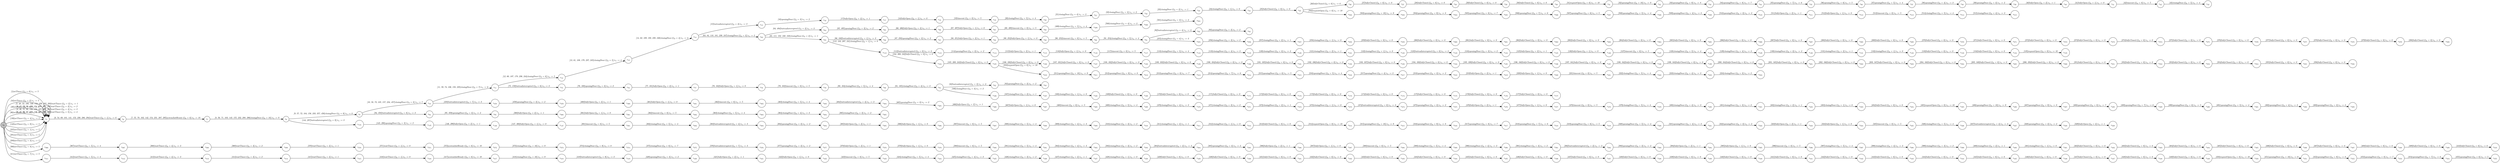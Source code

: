 digraph EFSM{
  graph [rankdir="LR", fontname="Latin Modern Math"];
  node [color="black", fillcolor="white", shape="circle", style="filled", fontname="Latin Modern Math"];
  edge [fontname="Latin Modern Math"];

  s0[fillcolor="gray", label=<s<sub>0</sub>>];
  s1[label=<s<sub>1</sub>>];
  s6[label=<s<sub>6</sub>>];
  s7[label=<s<sub>7</sub>>];
  s8[label=<s<sub>8</sub>>];
  s9[label=<s<sub>9</sub>>];
  s10[label=<s<sub>10</sub>>];
  s11[label=<s<sub>11</sub>>];
  s12[label=<s<sub>12</sub>>];
  s13[label=<s<sub>13</sub>>];
  s14[label=<s<sub>14</sub>>];
  s15[label=<s<sub>15</sub>>];
  s16[label=<s<sub>16</sub>>];
  s17[label=<s<sub>17</sub>>];
  s18[label=<s<sub>18</sub>>];
  s19[label=<s<sub>19</sub>>];
  s20[label=<s<sub>20</sub>>];
  s21[label=<s<sub>21</sub>>];
  s22[label=<s<sub>22</sub>>];
  s23[label=<s<sub>23</sub>>];
  s24[label=<s<sub>24</sub>>];
  s25[label=<s<sub>25</sub>>];
  s26[label=<s<sub>26</sub>>];
  s27[label=<s<sub>27</sub>>];
  s28[label=<s<sub>28</sub>>];
  s29[label=<s<sub>29</sub>>];
  s30[label=<s<sub>30</sub>>];
  s31[label=<s<sub>31</sub>>];
  s32[label=<s<sub>32</sub>>];
  s33[label=<s<sub>33</sub>>];
  s34[label=<s<sub>34</sub>>];
  s35[label=<s<sub>35</sub>>];
  s36[label=<s<sub>36</sub>>];
  s37[label=<s<sub>37</sub>>];
  s38[label=<s<sub>38</sub>>];
  s39[label=<s<sub>39</sub>>];
  s40[label=<s<sub>40</sub>>];
  s41[label=<s<sub>41</sub>>];
  s42[label=<s<sub>42</sub>>];
  s43[label=<s<sub>43</sub>>];
  s63[label=<s<sub>63</sub>>];
  s64[label=<s<sub>64</sub>>];
  s65[label=<s<sub>65</sub>>];
  s66[label=<s<sub>66</sub>>];
  s67[label=<s<sub>67</sub>>];
  s68[label=<s<sub>68</sub>>];
  s75[label=<s<sub>75</sub>>];
  s76[label=<s<sub>76</sub>>];
  s77[label=<s<sub>77</sub>>];
  s78[label=<s<sub>78</sub>>];
  s79[label=<s<sub>79</sub>>];
  s80[label=<s<sub>80</sub>>];
  s81[label=<s<sub>81</sub>>];
  s82[label=<s<sub>82</sub>>];
  s83[label=<s<sub>83</sub>>];
  s85[label=<s<sub>85</sub>>];
  s86[label=<s<sub>86</sub>>];
  s87[label=<s<sub>87</sub>>];
  s88[label=<s<sub>88</sub>>];
  s89[label=<s<sub>89</sub>>];
  s90[label=<s<sub>90</sub>>];
  s91[label=<s<sub>91</sub>>];
  s92[label=<s<sub>92</sub>>];
  s93[label=<s<sub>93</sub>>];
  s94[label=<s<sub>94</sub>>];
  s95[label=<s<sub>95</sub>>];
  s112[label=<s<sub>112</sub>>];
  s113[label=<s<sub>113</sub>>];
  s114[label=<s<sub>114</sub>>];
  s115[label=<s<sub>115</sub>>];
  s116[label=<s<sub>116</sub>>];
  s117[label=<s<sub>117</sub>>];
  s118[label=<s<sub>118</sub>>];
  s119[label=<s<sub>119</sub>>];
  s120[label=<s<sub>120</sub>>];
  s121[label=<s<sub>121</sub>>];
  s122[label=<s<sub>122</sub>>];
  s123[label=<s<sub>123</sub>>];
  s124[label=<s<sub>124</sub>>];
  s125[label=<s<sub>125</sub>>];
  s126[label=<s<sub>126</sub>>];
  s127[label=<s<sub>127</sub>>];
  s128[label=<s<sub>128</sub>>];
  s129[label=<s<sub>129</sub>>];
  s130[label=<s<sub>130</sub>>];
  s131[label=<s<sub>131</sub>>];
  s132[label=<s<sub>132</sub>>];
  s133[label=<s<sub>133</sub>>];
  s134[label=<s<sub>134</sub>>];
  s135[label=<s<sub>135</sub>>];
  s144[label=<s<sub>144</sub>>];
  s145[label=<s<sub>145</sub>>];
  s146[label=<s<sub>146</sub>>];
  s147[label=<s<sub>147</sub>>];
  s166[label=<s<sub>166</sub>>];
  s167[label=<s<sub>167</sub>>];
  s168[label=<s<sub>168</sub>>];
  s169[label=<s<sub>169</sub>>];
  s170[label=<s<sub>170</sub>>];
  s171[label=<s<sub>171</sub>>];
  s172[label=<s<sub>172</sub>>];
  s173[label=<s<sub>173</sub>>];
  s174[label=<s<sub>174</sub>>];
  s175[label=<s<sub>175</sub>>];
  s176[label=<s<sub>176</sub>>];
  s177[label=<s<sub>177</sub>>];
  s184[label=<s<sub>184</sub>>];
  s185[label=<s<sub>185</sub>>];
  s186[label=<s<sub>186</sub>>];
  s187[label=<s<sub>187</sub>>];
  s188[label=<s<sub>188</sub>>];
  s189[label=<s<sub>189</sub>>];
  s190[label=<s<sub>190</sub>>];
  s191[label=<s<sub>191</sub>>];
  s192[label=<s<sub>192</sub>>];
  s193[label=<s<sub>193</sub>>];
  s194[label=<s<sub>194</sub>>];
  s195[label=<s<sub>195</sub>>];
  s196[label=<s<sub>196</sub>>];
  s197[label=<s<sub>197</sub>>];
  s198[label=<s<sub>198</sub>>];
  s199[label=<s<sub>199</sub>>];
  s200[label=<s<sub>200</sub>>];
  s201[label=<s<sub>201</sub>>];
  s202[label=<s<sub>202</sub>>];
  s203[label=<s<sub>203</sub>>];
  s204[label=<s<sub>204</sub>>];
  s205[label=<s<sub>205</sub>>];
  s206[label=<s<sub>206</sub>>];
  s210[label=<s<sub>210</sub>>];
  s211[label=<s<sub>211</sub>>];
  s212[label=<s<sub>212</sub>>];
  s213[label=<s<sub>213</sub>>];
  s214[label=<s<sub>214</sub>>];
  s215[label=<s<sub>215</sub>>];
  s216[label=<s<sub>216</sub>>];
  s217[label=<s<sub>217</sub>>];
  s218[label=<s<sub>218</sub>>];
  s219[label=<s<sub>219</sub>>];
  s220[label=<s<sub>220</sub>>];
  s221[label=<s<sub>221</sub>>];
  s222[label=<s<sub>222</sub>>];
  s223[label=<s<sub>223</sub>>];
  s224[label=<s<sub>224</sub>>];
  s255[label=<s<sub>255</sub>>];
  s256[label=<s<sub>256</sub>>];
  s257[label=<s<sub>257</sub>>];
  s258[label=<s<sub>258</sub>>];
  s259[label=<s<sub>259</sub>>];
  s260[label=<s<sub>260</sub>>];
  s261[label=<s<sub>261</sub>>];
  s262[label=<s<sub>262</sub>>];
  s263[label=<s<sub>263</sub>>];
  s264[label=<s<sub>264</sub>>];
  s265[label=<s<sub>265</sub>>];
  s266[label=<s<sub>266</sub>>];
  s267[label=<s<sub>267</sub>>];
  s268[label=<s<sub>268</sub>>];
  s269[label=<s<sub>269</sub>>];
  s270[label=<s<sub>270</sub>>];
  s271[label=<s<sub>271</sub>>];
  s272[label=<s<sub>272</sub>>];
  s273[label=<s<sub>273</sub>>];
  s274[label=<s<sub>274</sub>>];
  s275[label=<s<sub>275</sub>>];
  s276[label=<s<sub>276</sub>>];
  s277[label=<s<sub>277</sub>>];
  s278[label=<s<sub>278</sub>>];
  s279[label=<s<sub>279</sub>>];
  s280[label=<s<sub>280</sub>>];
  s301[label=<s<sub>301</sub>>];
  s302[label=<s<sub>302</sub>>];
  s303[label=<s<sub>303</sub>>];
  s304[label=<s<sub>304</sub>>];
  s305[label=<s<sub>305</sub>>];
  s306[label=<s<sub>306</sub>>];
  s307[label=<s<sub>307</sub>>];
  s308[label=<s<sub>308</sub>>];
  s309[label=<s<sub>309</sub>>];
  s310[label=<s<sub>310</sub>>];
  s311[label=<s<sub>311</sub>>];
  s312[label=<s<sub>312</sub>>];
  s313[label=<s<sub>313</sub>>];
  s314[label=<s<sub>314</sub>>];
  s315[label=<s<sub>315</sub>>];
  s316[label=<s<sub>316</sub>>];
  s317[label=<s<sub>317</sub>>];
  s318[label=<s<sub>318</sub>>];
  s319[label=<s<sub>319</sub>>];
  s320[label=<s<sub>320</sub>>];
  s321[label=<s<sub>321</sub>>];
  s322[label=<s<sub>322</sub>>];
  s323[label=<s<sub>323</sub>>];
  s324[label=<s<sub>324</sub>>];
  s325[label=<s<sub>325</sub>>];
  s326[label=<s<sub>326</sub>>];
  s327[label=<s<sub>327</sub>>];
  s328[label=<s<sub>328</sub>>];
  s329[label=<s<sub>329</sub>>];
  s351[label=<s<sub>351</sub>>];
  s352[label=<s<sub>352</sub>>];
  s353[label=<s<sub>353</sub>>];
  s354[label=<s<sub>354</sub>>];
  s355[label=<s<sub>355</sub>>];
  s356[label=<s<sub>356</sub>>];
  s360[label=<s<sub>360</sub>>];
  s361[label=<s<sub>361</sub>>];
  s362[label=<s<sub>362</sub>>];
  s363[label=<s<sub>363</sub>>];
  s364[label=<s<sub>364</sub>>];
  s365[label=<s<sub>365</sub>>];
  s366[label=<s<sub>366</sub>>];
  s367[label=<s<sub>367</sub>>];
  s368[label=<s<sub>368</sub>>];
  s369[label=<s<sub>369</sub>>];
  s370[label=<s<sub>370</sub>>];
  s371[label=<s<sub>371</sub>>];
  s372[label=<s<sub>372</sub>>];
  s373[label=<s<sub>373</sub>>];
  s374[label=<s<sub>374</sub>>];
  s375[label=<s<sub>375</sub>>];
  s376[label=<s<sub>376</sub>>];
  s377[label=<s<sub>377</sub>>];
  s378[label=<s<sub>378</sub>>];
  s379[label=<s<sub>379</sub>>];
  s380[label=<s<sub>380</sub>>];
  s381[label=<s<sub>381</sub>>];
  s382[label=<s<sub>382</sub>>];
  s383[label=<s<sub>383</sub>>];
  s384[label=<s<sub>384</sub>>];
  s385[label=<s<sub>385</sub>>];
  s386[label=<s<sub>386</sub>>];
  s387[label=<s<sub>387</sub>>];
  s388[label=<s<sub>388</sub>>];
  s389[label=<s<sub>389</sub>>];
  s390[label=<s<sub>390</sub>>];
  s391[label=<s<sub>391</sub>>];
  s392[label=<s<sub>392</sub>>];
  s393[label=<s<sub>393</sub>>];
  s394[label=<s<sub>394</sub>>];
  s395[label=<s<sub>395</sub>>];
  s396[label=<s<sub>396</sub>>];
  s397[label=<s<sub>397</sub>>];
  s398[label=<s<sub>398</sub>>];
  s399[label=<s<sub>399</sub>>];
  s400[label=<s<sub>400</sub>>];
  s401[label=<s<sub>401</sub>>];
  s402[label=<s<sub>402</sub>>];
  s403[label=<s<sub>403</sub>>];
  s404[label=<s<sub>404</sub>>];
  s405[label=<s<sub>405</sub>>];
  s406[label=<s<sub>406</sub>>];
  s407[label=<s<sub>407</sub>>];
  s408[label=<s<sub>408</sub>>];
  s409[label=<s<sub>409</sub>>];
  s410[label=<s<sub>410</sub>>];
  s411[label=<s<sub>411</sub>>];
  s412[label=<s<sub>412</sub>>];
  s413[label=<s<sub>413</sub>>];
  s414[label=<s<sub>414</sub>>];
  s415[label=<s<sub>415</sub>>];
  s416[label=<s<sub>416</sub>>];
  s417[label=<s<sub>417</sub>>];
  s418[label=<s<sub>418</sub>>];
  s419[label=<s<sub>419</sub>>];
  s420[label=<s<sub>420</sub>>];
  s421[label=<s<sub>421</sub>>];
  s422[label=<s<sub>422</sub>>];
  s423[label=<s<sub>423</sub>>];
  s424[label=<s<sub>424</sub>>];
  s425[label=<s<sub>425</sub>>];
  s426[label=<s<sub>426</sub>>];
  s427[label=<s<sub>427</sub>>];
  s428[label=<s<sub>428</sub>>];
  s429[label=<s<sub>429</sub>>];
  s430[label=<s<sub>430</sub>>];
  s431[label=<s<sub>431</sub>>];
  s432[label=<s<sub>432</sub>>];
  s433[label=<s<sub>433</sub>>];
  s434[label=<s<sub>434</sub>>];
  s435[label=<s<sub>435</sub>>];
  s436[label=<s<sub>436</sub>>];
  s437[label=<s<sub>437</sub>>];
  s438[label=<s<sub>438</sub>>];
  s439[label=<s<sub>439</sub>>];
  s440[label=<s<sub>440</sub>>];
  s441[label=<s<sub>441</sub>>];
  s442[label=<s<sub>442</sub>>];
  s443[label=<s<sub>443</sub>>];
  s444[label=<s<sub>444</sub>>];
  s445[label=<s<sub>445</sub>>];
  s446[label=<s<sub>446</sub>>];
  s447[label=<s<sub>447</sub>>];
  s448[label=<s<sub>448</sub>>];
  s449[label=<s<sub>449</sub>>];
  s450[label=<s<sub>450</sub>>];
  s451[label=<s<sub>451</sub>>];
  s452[label=<s<sub>452</sub>>];
  s453[label=<s<sub>453</sub>>];
  s454[label=<s<sub>454</sub>>];
  s455[label=<s<sub>455</sub>>];
  s458[label=<s<sub>458</sub>>];
  s459[label=<s<sub>459</sub>>];
  s460[label=<s<sub>460</sub>>];
  s461[label=<s<sub>461</sub>>];
  s462[label=<s<sub>462</sub>>];
  s463[label=<s<sub>463</sub>>];
  s464[label=<s<sub>464</sub>>];
  s465[label=<s<sub>465</sub>>];
  s466[label=<s<sub>466</sub>>];
  s467[label=<s<sub>467</sub>>];
  s468[label=<s<sub>468</sub>>];
  s469[label=<s<sub>469</sub>>];
  s470[label=<s<sub>470</sub>>];
  s471[label=<s<sub>471</sub>>];
  s472[label=<s<sub>472</sub>>];
  s473[label=<s<sub>473</sub>>];
  s474[label=<s<sub>474</sub>>];
  s475[label=<s<sub>475</sub>>];
  s476[label=<s<sub>476</sub>>];
  s477[label=<s<sub>477</sub>>];
  s478[label=<s<sub>478</sub>>];
  s479[label=<s<sub>479</sub>>];
  s480[label=<s<sub>480</sub>>];
  s481[label=<s<sub>481</sub>>];
  s482[label=<s<sub>482</sub>>];
  s483[label=<s<sub>483</sub>>];
  s484[label=<s<sub>484</sub>>];
  s485[label=<s<sub>485</sub>>];
  s486[label=<s<sub>486</sub>>];
  s487[label=<s<sub>487</sub>>];
  s488[label=<s<sub>488</sub>>];
  s489[label=<s<sub>489</sub>>];
  s490[label=<s<sub>490</sub>>];
  s491[label=<s<sub>491</sub>>];
  s492[label=<s<sub>492</sub>>];
  s493[label=<s<sub>493</sub>>];
  s499[label=<s<sub>499</sub>>];
  s500[label=<s<sub>500</sub>>];
  s501[label=<s<sub>501</sub>>];
  s502[label=<s<sub>502</sub>>];
  s503[label=<s<sub>503</sub>>];
  s504[label=<s<sub>504</sub>>];
  s505[label=<s<sub>505</sub>>];
  s506[label=<s<sub>506</sub>>];
  s507[label=<s<sub>507</sub>>];
  s508[label=<s<sub>508</sub>>];
  s509[label=<s<sub>509</sub>>];
  s510[label=<s<sub>510</sub>>];
  s511[label=<s<sub>511</sub>>];
  s512[label=<s<sub>512</sub>>];
  s513[label=<s<sub>513</sub>>];
  s514[label=<s<sub>514</sub>>];
  s515[label=<s<sub>515</sub>>];

  s0->s1[label=<<i> [1]setTimer:1&#91;i<sub>0</sub> = 0&#93;/o<sub>1</sub> := 5</i>>];
  s14->s15[label=<<i> [15]buttonInterrupted:1&#91;i<sub>0</sub> = 3&#93;/o<sub>1</sub> := 3</i>>];
  s15->s16[label=<<i> [16]openingDoor:1&#91;i<sub>0</sub> = 3&#93;/o<sub>1</sub> := 2</i>>];
  s16->s17[label=<<i> [17]fullyOpen:1&#91;i<sub>0</sub> = 2&#93;/o<sub>1</sub> := 1</i>>];
  s17->s18[label=<<i> [18]fullyOpen:1&#91;i<sub>0</sub> = 1&#93;/o<sub>1</sub> := 0</i>>];
  s18->s19[label=<<i> [19]timeout:1&#91;i<sub>0</sub> = 0&#93;/o<sub>1</sub> := 5</i>>];
  s19->s20[label=<<i> [20]closingDoor:1&#91;i<sub>0</sub> = 5&#93;/o<sub>1</sub> := 4</i>>];
  s20->s21[label=<<i> [21]closingDoor:1&#91;i<sub>0</sub> = 4&#93;/o<sub>1</sub> := 3</i>>];
  s21->s22[label=<<i> [22]closingDoor:1&#91;i<sub>0</sub> = 3&#93;/o<sub>1</sub> := 2</i>>];
  s22->s23[label=<<i> [23]closingDoor:1&#91;i<sub>0</sub> = 2&#93;/o<sub>1</sub> := 1</i>>];
  s23->s24[label=<<i> [24]closingDoor:1&#91;i<sub>0</sub> = 1&#93;/o<sub>1</sub> := 0</i>>];
  s24->s25[label=<<i> [25]fullyClosed:1&#91;i<sub>0</sub> = 0&#93;/o<sub>1</sub> := 0</i>>];
  s25->s26[label=<<i> [26]fullyClosed:1&#91;i<sub>0</sub> = 0&#93;/o<sub>1</sub> := 0</i>>];
  s26->s27[label=<<i> [27]fullyClosed:1&#91;i<sub>0</sub> = 0&#93;/o<sub>1</sub> := 0</i>>];
  s27->s28[label=<<i> [28]fullyClosed:1&#91;i<sub>0</sub> = 0&#93;/o<sub>1</sub> := 0</i>>];
  s28->s29[label=<<i> [29]fullyClosed:1&#91;i<sub>0</sub> = 0&#93;/o<sub>1</sub> := 0</i>>];
  s29->s30[label=<<i> [30]fullyClosed:1&#91;i<sub>0</sub> = 0&#93;/o<sub>1</sub> := 0</i>>];
  s30->s31[label=<<i> [31]requestOpen:1&#91;i<sub>0</sub> = 0&#93;/o<sub>1</sub> := 10</i>>];
  s31->s32[label=<<i> [32]openingDoor:1&#91;i<sub>0</sub> = 10&#93;/o<sub>1</sub> := 9</i>>];
  s32->s33[label=<<i> [33]openingDoor:1&#91;i<sub>0</sub> = 9&#93;/o<sub>1</sub> := 8</i>>];
  s33->s34[label=<<i> [34]openingDoor:1&#91;i<sub>0</sub> = 8&#93;/o<sub>1</sub> := 7</i>>];
  s34->s35[label=<<i> [35]openingDoor:1&#91;i<sub>0</sub> = 7&#93;/o<sub>1</sub> := 6</i>>];
  s35->s36[label=<<i> [36]openingDoor:1&#91;i<sub>0</sub> = 6&#93;/o<sub>1</sub> := 5</i>>];
  s36->s37[label=<<i> [37]openingDoor:1&#91;i<sub>0</sub> = 5&#93;/o<sub>1</sub> := 4</i>>];
  s37->s38[label=<<i> [38]openingDoor:1&#91;i<sub>0</sub> = 4&#93;/o<sub>1</sub> := 3</i>>];
  s38->s39[label=<<i> [39]openingDoor:1&#91;i<sub>0</sub> = 3&#93;/o<sub>1</sub> := 2</i>>];
  s39->s40[label=<<i> [40]fullyOpen:1&#91;i<sub>0</sub> = 2&#93;/o<sub>1</sub> := 1</i>>];
  s40->s41[label=<<i> [41]fullyOpen:1&#91;i<sub>0</sub> = 1&#93;/o<sub>1</sub> := 0</i>>];
  s41->s42[label=<<i> [42]timeout:1&#91;i<sub>0</sub> = 0&#93;/o<sub>1</sub> := 5</i>>];
  s42->s43[label=<<i> [43]closingDoor:1&#91;i<sub>0</sub> = 5&#93;/o<sub>1</sub> := 4</i>>];
  s0->s1[label=<<i> [44]setTimer:1&#91;i<sub>0</sub> = 2&#93;/o<sub>1</sub> := 5</i>>];
  s0->s1[label=<<i> [49]setTimer:1&#91;i<sub>0</sub> = 6&#93;/o<sub>1</sub> := 5</i>>];
  s63->s64[label=<<i> [64, 494]buttonInterrupted:1&#91;i<sub>0</sub> = 2&#93;/o<sub>1</sub> := 3</i>>];
  s64->s65[label=<<i> [65, 495]openingDoor:1&#91;i<sub>0</sub> = 3&#93;/o<sub>1</sub> := 2</i>>];
  s65->s66[label=<<i> [66, 496]fullyOpen:1&#91;i<sub>0</sub> = 2&#93;/o<sub>1</sub> := 1</i>>];
  s66->s67[label=<<i> [67, 497]fullyOpen:1&#91;i<sub>0</sub> = 1&#93;/o<sub>1</sub> := 0</i>>];
  s67->s68[label=<<i> [68, 498]timeout:1&#91;i<sub>0</sub> = 0&#93;/o<sub>1</sub> := 5</i>>];
  s11->s75[label=<<i> [75, 159]buttonInterrupted:1&#91;i<sub>0</sub> = 6&#93;/o<sub>1</sub> := 3</i>>];
  s75->s76[label=<<i> [76, 160]openingDoor:1&#91;i<sub>0</sub> = 3&#93;/o<sub>1</sub> := 2</i>>];
  s76->s77[label=<<i> [77, 161]fullyOpen:1&#91;i<sub>0</sub> = 2&#93;/o<sub>1</sub> := 1</i>>];
  s77->s78[label=<<i> [78, 162]fullyOpen:1&#91;i<sub>0</sub> = 1&#93;/o<sub>1</sub> := 0</i>>];
  s78->s79[label=<<i> [79, 163]timeout:1&#91;i<sub>0</sub> = 0&#93;/o<sub>1</sub> := 5</i>>];
  s79->s80[label=<<i> [80, 164]closingDoor:1&#91;i<sub>0</sub> = 5&#93;/o<sub>1</sub> := 4</i>>];
  s80->s81[label=<<i> [81, 165]closingDoor:1&#91;i<sub>0</sub> = 4&#93;/o<sub>1</sub> := 3</i>>];
  s81->s82[label=<<i> [82]buttonInterrupted:1&#91;i<sub>0</sub> = 3&#93;/o<sub>1</sub> := 3</i>>];
  s82->s83[label=<<i> [83]openingDoor:1&#91;i<sub>0</sub> = 3&#93;/o<sub>1</sub> := 2</i>>];
  s85->s86[label=<<i> [86, 249]buttonInterrupted:1&#91;i<sub>0</sub> = 1&#93;/o<sub>1</sub> := 3</i>>];
  s86->s87[label=<<i> [87, 250]openingDoor:1&#91;i<sub>0</sub> = 3&#93;/o<sub>1</sub> := 2</i>>];
  s87->s88[label=<<i> [88, 251]fullyOpen:1&#91;i<sub>0</sub> = 2&#93;/o<sub>1</sub> := 1</i>>];
  s88->s89[label=<<i> [89, 252]fullyOpen:1&#91;i<sub>0</sub> = 1&#93;/o<sub>1</sub> := 0</i>>];
  s89->s90[label=<<i> [90, 253]timeout:1&#91;i<sub>0</sub> = 0&#93;/o<sub>1</sub> := 5</i>>];
  s90->s91[label=<<i> [91, 254]closingDoor:1&#91;i<sub>0</sub> = 5&#93;/o<sub>1</sub> := 4</i>>];
  s91->s92[label=<<i> [92]buttonInterrupted:1&#91;i<sub>0</sub> = 4&#93;/o<sub>1</sub> := 3</i>>];
  s92->s93[label=<<i> [93]openingDoor:1&#91;i<sub>0</sub> = 3&#93;/o<sub>1</sub> := 2</i>>];
  s9->s94[label=<<i> [94, 358]buttonInterrupted:1&#91;i<sub>0</sub> = 8&#93;/o<sub>1</sub> := 3</i>>];
  s94->s95[label=<<i> [95, 359]openingDoor:1&#91;i<sub>0</sub> = 3&#93;/o<sub>1</sub> := 2</i>>];
  s0->s1[label=<<i> [96]setTimer:1&#91;i<sub>0</sub> = 10&#93;/o<sub>1</sub> := 5</i>>];
  s112->s113[label=<<i> [113]buttonInterrupted:1&#91;i<sub>0</sub> = 0&#93;/o<sub>1</sub> := 3</i>>];
  s113->s114[label=<<i> [114]openingDoor:1&#91;i<sub>0</sub> = 3&#93;/o<sub>1</sub> := 2</i>>];
  s114->s115[label=<<i> [115]fullyOpen:1&#91;i<sub>0</sub> = 2&#93;/o<sub>1</sub> := 1</i>>];
  s115->s116[label=<<i> [116]fullyOpen:1&#91;i<sub>0</sub> = 1&#93;/o<sub>1</sub> := 0</i>>];
  s116->s117[label=<<i> [117]timeout:1&#91;i<sub>0</sub> = 0&#93;/o<sub>1</sub> := 5</i>>];
  s117->s118[label=<<i> [118]closingDoor:1&#91;i<sub>0</sub> = 5&#93;/o<sub>1</sub> := 4</i>>];
  s118->s119[label=<<i> [119]closingDoor:1&#91;i<sub>0</sub> = 4&#93;/o<sub>1</sub> := 3</i>>];
  s119->s120[label=<<i> [120]closingDoor:1&#91;i<sub>0</sub> = 3&#93;/o<sub>1</sub> := 2</i>>];
  s120->s121[label=<<i> [121]closingDoor:1&#91;i<sub>0</sub> = 2&#93;/o<sub>1</sub> := 1</i>>];
  s121->s122[label=<<i> [122]closingDoor:1&#91;i<sub>0</sub> = 1&#93;/o<sub>1</sub> := 0</i>>];
  s122->s123[label=<<i> [123]buttonInterrupted:1&#91;i<sub>0</sub> = 0&#93;/o<sub>1</sub> := 3</i>>];
  s123->s124[label=<<i> [124]openingDoor:1&#91;i<sub>0</sub> = 3&#93;/o<sub>1</sub> := 2</i>>];
  s124->s125[label=<<i> [125]fullyOpen:1&#91;i<sub>0</sub> = 2&#93;/o<sub>1</sub> := 1</i>>];
  s125->s126[label=<<i> [126]fullyOpen:1&#91;i<sub>0</sub> = 1&#93;/o<sub>1</sub> := 0</i>>];
  s126->s127[label=<<i> [127]timeout:1&#91;i<sub>0</sub> = 0&#93;/o<sub>1</sub> := 5</i>>];
  s127->s128[label=<<i> [128]closingDoor:1&#91;i<sub>0</sub> = 5&#93;/o<sub>1</sub> := 4</i>>];
  s128->s129[label=<<i> [129]closingDoor:1&#91;i<sub>0</sub> = 4&#93;/o<sub>1</sub> := 3</i>>];
  s129->s130[label=<<i> [130]closingDoor:1&#91;i<sub>0</sub> = 3&#93;/o<sub>1</sub> := 2</i>>];
  s130->s131[label=<<i> [131]closingDoor:1&#91;i<sub>0</sub> = 2&#93;/o<sub>1</sub> := 1</i>>];
  s131->s132[label=<<i> [132]closingDoor:1&#91;i<sub>0</sub> = 1&#93;/o<sub>1</sub> := 0</i>>];
  s132->s133[label=<<i> [133]fullyClosed:1&#91;i<sub>0</sub> = 0&#93;/o<sub>1</sub> := 0</i>>];
  s133->s134[label=<<i> [134]fullyClosed:1&#91;i<sub>0</sub> = 0&#93;/o<sub>1</sub> := 0</i>>];
  s134->s135[label=<<i> [135]requestOpen:1&#91;i<sub>0</sub> = 0&#93;/o<sub>1</sub> := 10</i>>];
  s0->s1[label=<<i> [136]setTimer:1&#91;i<sub>0</sub> = 4&#93;/o<sub>1</sub> := 5</i>>];
  s8->s144[label=<<i> [144, 297]buttonInterrupted:1&#91;i<sub>0</sub> = 9&#93;/o<sub>1</sub> := 3</i>>];
  s144->s145[label=<<i> [145, 298]openingDoor:1&#91;i<sub>0</sub> = 3&#93;/o<sub>1</sub> := 2</i>>];
  s145->s146[label=<<i> [146, 299]fullyOpen:1&#91;i<sub>0</sub> = 2&#93;/o<sub>1</sub> := 1</i>>];
  s146->s147[label=<<i> [147, 300]fullyOpen:1&#91;i<sub>0</sub> = 1&#93;/o<sub>1</sub> := 0</i>>];
  s0->s1[label=<<i> [148]setTimer:1&#91;i<sub>0</sub> = 9&#93;/o<sub>1</sub> := 5</i>>];
  s10->s11[label=<<i> [11, 59, 74, 106, 158, 235]closingDoor:1&#91;i<sub>0</sub> = 7&#93;/o<sub>1</sub> := 6</i>>];
  s81->s166[label=<<i> [166]closingDoor:1&#91;i<sub>0</sub> = 3&#93;/o<sub>1</sub> := 2</i>>];
  s166->s167[label=<<i> [167]closingDoor:1&#91;i<sub>0</sub> = 2&#93;/o<sub>1</sub> := 1</i>>];
  s167->s168[label=<<i> [168]closingDoor:1&#91;i<sub>0</sub> = 1&#93;/o<sub>1</sub> := 0</i>>];
  s168->s169[label=<<i> [169]fullyClosed:1&#91;i<sub>0</sub> = 0&#93;/o<sub>1</sub> := 0</i>>];
  s169->s170[label=<<i> [170]fullyClosed:1&#91;i<sub>0</sub> = 0&#93;/o<sub>1</sub> := 0</i>>];
  s170->s171[label=<<i> [171]fullyClosed:1&#91;i<sub>0</sub> = 0&#93;/o<sub>1</sub> := 0</i>>];
  s171->s172[label=<<i> [172]fullyClosed:1&#91;i<sub>0</sub> = 0&#93;/o<sub>1</sub> := 0</i>>];
  s172->s173[label=<<i> [173]fullyClosed:1&#91;i<sub>0</sub> = 0&#93;/o<sub>1</sub> := 0</i>>];
  s173->s174[label=<<i> [174]fullyClosed:1&#91;i<sub>0</sub> = 0&#93;/o<sub>1</sub> := 0</i>>];
  s174->s175[label=<<i> [175]fullyClosed:1&#91;i<sub>0</sub> = 0&#93;/o<sub>1</sub> := 0</i>>];
  s175->s176[label=<<i> [176]fullyClosed:1&#91;i<sub>0</sub> = 0&#93;/o<sub>1</sub> := 0</i>>];
  s176->s177[label=<<i> [177]fullyClosed:1&#91;i<sub>0</sub> = 0&#93;/o<sub>1</sub> := 0</i>>];
  s185->s186[label=<<i> [186, 330]fullyClosed:1&#91;i<sub>0</sub> = 0&#93;/o<sub>1</sub> := 0</i>>];
  s186->s187[label=<<i> [187, 331]fullyClosed:1&#91;i<sub>0</sub> = 0&#93;/o<sub>1</sub> := 0</i>>];
  s187->s188[label=<<i> [188, 332]fullyClosed:1&#91;i<sub>0</sub> = 0&#93;/o<sub>1</sub> := 0</i>>];
  s188->s189[label=<<i> [189, 333]fullyClosed:1&#91;i<sub>0</sub> = 0&#93;/o<sub>1</sub> := 0</i>>];
  s189->s190[label=<<i> [190, 334]fullyClosed:1&#91;i<sub>0</sub> = 0&#93;/o<sub>1</sub> := 0</i>>];
  s190->s191[label=<<i> [191, 335]fullyClosed:1&#91;i<sub>0</sub> = 0&#93;/o<sub>1</sub> := 0</i>>];
  s191->s192[label=<<i> [192, 336]fullyClosed:1&#91;i<sub>0</sub> = 0&#93;/o<sub>1</sub> := 0</i>>];
  s192->s193[label=<<i> [193, 337]fullyClosed:1&#91;i<sub>0</sub> = 0&#93;/o<sub>1</sub> := 0</i>>];
  s193->s194[label=<<i> [194, 338]fullyClosed:1&#91;i<sub>0</sub> = 0&#93;/o<sub>1</sub> := 0</i>>];
  s194->s195[label=<<i> [195, 339]fullyClosed:1&#91;i<sub>0</sub> = 0&#93;/o<sub>1</sub> := 0</i>>];
  s195->s196[label=<<i> [196, 340]fullyClosed:1&#91;i<sub>0</sub> = 0&#93;/o<sub>1</sub> := 0</i>>];
  s196->s197[label=<<i> [197, 341]fullyClosed:1&#91;i<sub>0</sub> = 0&#93;/o<sub>1</sub> := 0</i>>];
  s197->s198[label=<<i> [198, 342]fullyClosed:1&#91;i<sub>0</sub> = 0&#93;/o<sub>1</sub> := 0</i>>];
  s198->s199[label=<<i> [199, 343]fullyClosed:1&#91;i<sub>0</sub> = 0&#93;/o<sub>1</sub> := 0</i>>];
  s199->s200[label=<<i> [200, 344]fullyClosed:1&#91;i<sub>0</sub> = 0&#93;/o<sub>1</sub> := 0</i>>];
  s200->s201[label=<<i> [201, 345]fullyClosed:1&#91;i<sub>0</sub> = 0&#93;/o<sub>1</sub> := 0</i>>];
  s201->s202[label=<<i> [202, 346]fullyClosed:1&#91;i<sub>0</sub> = 0&#93;/o<sub>1</sub> := 0</i>>];
  s202->s203[label=<<i> [203, 347]fullyClosed:1&#91;i<sub>0</sub> = 0&#93;/o<sub>1</sub> := 0</i>>];
  s203->s204[label=<<i> [204, 348]fullyClosed:1&#91;i<sub>0</sub> = 0&#93;/o<sub>1</sub> := 0</i>>];
  s204->s205[label=<<i> [205, 349]fullyClosed:1&#91;i<sub>0</sub> = 0&#93;/o<sub>1</sub> := 0</i>>];
  s205->s206[label=<<i> [206, 350]fullyClosed:1&#91;i<sub>0</sub> = 0&#93;/o<sub>1</sub> := 0</i>>];
  s85->s112[label=<<i> [112, 183, 207, 241]closingDoor:1&#91;i<sub>0</sub> = 1&#93;/o<sub>1</sub> := 0</i>>];
  s112->s184[label=<<i> [184, 208, 242]fullyClosed:1&#91;i<sub>0</sub> = 0&#93;/o<sub>1</sub> := 0</i>>];
  s184->s185[label=<<i> [185, 209, 243]fullyClosed:1&#91;i<sub>0</sub> = 0&#93;/o<sub>1</sub> := 0</i>>];
  s185->s210[label=<<i> [210]requestOpen:1&#91;i<sub>0</sub> = 0&#93;/o<sub>1</sub> := 10</i>>];
  s210->s211[label=<<i> [211]openingDoor:1&#91;i<sub>0</sub> = 10&#93;/o<sub>1</sub> := 9</i>>];
  s211->s212[label=<<i> [212]openingDoor:1&#91;i<sub>0</sub> = 9&#93;/o<sub>1</sub> := 8</i>>];
  s212->s213[label=<<i> [213]openingDoor:1&#91;i<sub>0</sub> = 8&#93;/o<sub>1</sub> := 7</i>>];
  s213->s214[label=<<i> [214]openingDoor:1&#91;i<sub>0</sub> = 7&#93;/o<sub>1</sub> := 6</i>>];
  s214->s215[label=<<i> [215]openingDoor:1&#91;i<sub>0</sub> = 6&#93;/o<sub>1</sub> := 5</i>>];
  s215->s216[label=<<i> [216]openingDoor:1&#91;i<sub>0</sub> = 5&#93;/o<sub>1</sub> := 4</i>>];
  s216->s217[label=<<i> [217]openingDoor:1&#91;i<sub>0</sub> = 4&#93;/o<sub>1</sub> := 3</i>>];
  s217->s218[label=<<i> [218]openingDoor:1&#91;i<sub>0</sub> = 3&#93;/o<sub>1</sub> := 2</i>>];
  s218->s219[label=<<i> [219]fullyOpen:1&#91;i<sub>0</sub> = 2&#93;/o<sub>1</sub> := 1</i>>];
  s219->s220[label=<<i> [220]fullyOpen:1&#91;i<sub>0</sub> = 1&#93;/o<sub>1</sub> := 0</i>>];
  s220->s221[label=<<i> [221]timeout:1&#91;i<sub>0</sub> = 0&#93;/o<sub>1</sub> := 5</i>>];
  s221->s222[label=<<i> [222]closingDoor:1&#91;i<sub>0</sub> = 5&#93;/o<sub>1</sub> := 4</i>>];
  s222->s223[label=<<i> [223]closingDoor:1&#91;i<sub>0</sub> = 4&#93;/o<sub>1</sub> := 3</i>>];
  s223->s224[label=<<i> [224]closingDoor:1&#91;i<sub>0</sub> = 3&#93;/o<sub>1</sub> := 2</i>>];
  s0->s1[label=<<i> [225]setTimer:1&#91;i<sub>0</sub> = 1&#93;/o<sub>1</sub> := 5</i>>];
  s9->s10[label=<<i> [10, 58, 73, 105, 157, 234, 457]closingDoor:1&#91;i<sub>0</sub> = 8&#93;/o<sub>1</sub> := 7</i>>];
  s11->s12[label=<<i> [12, 60, 107, 178, 236, 244]closingDoor:1&#91;i<sub>0</sub> = 6&#93;/o<sub>1</sub> := 5</i>>];
  s12->s13[label=<<i> [13, 61, 108, 179, 237, 245]closingDoor:1&#91;i<sub>0</sub> = 5&#93;/o<sub>1</sub> := 4</i>>];
  s13->s14[label=<<i> [14, 62, 109, 180, 238, 246]closingDoor:1&#91;i<sub>0</sub> = 4&#93;/o<sub>1</sub> := 3</i>>];
  s14->s63[label=<<i> [63, 84, 110, 181, 239, 247]closingDoor:1&#91;i<sub>0</sub> = 3&#93;/o<sub>1</sub> := 2</i>>];
  s63->s85[label=<<i> [85, 111, 182, 240, 248]closingDoor:1&#91;i<sub>0</sub> = 2&#93;/o<sub>1</sub> := 1</i>>];
  s91->s255[label=<<i> [255]closingDoor:1&#91;i<sub>0</sub> = 4&#93;/o<sub>1</sub> := 3</i>>];
  s255->s256[label=<<i> [256]closingDoor:1&#91;i<sub>0</sub> = 3&#93;/o<sub>1</sub> := 2</i>>];
  s256->s257[label=<<i> [257]closingDoor:1&#91;i<sub>0</sub> = 2&#93;/o<sub>1</sub> := 1</i>>];
  s257->s258[label=<<i> [258]closingDoor:1&#91;i<sub>0</sub> = 1&#93;/o<sub>1</sub> := 0</i>>];
  s258->s259[label=<<i> [259]fullyClosed:1&#91;i<sub>0</sub> = 0&#93;/o<sub>1</sub> := 0</i>>];
  s259->s260[label=<<i> [260]fullyClosed:1&#91;i<sub>0</sub> = 0&#93;/o<sub>1</sub> := 0</i>>];
  s260->s261[label=<<i> [261]fullyClosed:1&#91;i<sub>0</sub> = 0&#93;/o<sub>1</sub> := 0</i>>];
  s261->s262[label=<<i> [262]fullyClosed:1&#91;i<sub>0</sub> = 0&#93;/o<sub>1</sub> := 0</i>>];
  s262->s263[label=<<i> [263]fullyClosed:1&#91;i<sub>0</sub> = 0&#93;/o<sub>1</sub> := 0</i>>];
  s263->s264[label=<<i> [264]fullyClosed:1&#91;i<sub>0</sub> = 0&#93;/o<sub>1</sub> := 0</i>>];
  s264->s265[label=<<i> [265]fullyClosed:1&#91;i<sub>0</sub> = 0&#93;/o<sub>1</sub> := 0</i>>];
  s265->s266[label=<<i> [266]fullyClosed:1&#91;i<sub>0</sub> = 0&#93;/o<sub>1</sub> := 0</i>>];
  s266->s267[label=<<i> [267]fullyClosed:1&#91;i<sub>0</sub> = 0&#93;/o<sub>1</sub> := 0</i>>];
  s267->s268[label=<<i> [268]fullyClosed:1&#91;i<sub>0</sub> = 0&#93;/o<sub>1</sub> := 0</i>>];
  s268->s269[label=<<i> [269]fullyClosed:1&#91;i<sub>0</sub> = 0&#93;/o<sub>1</sub> := 0</i>>];
  s269->s270[label=<<i> [270]fullyClosed:1&#91;i<sub>0</sub> = 0&#93;/o<sub>1</sub> := 0</i>>];
  s270->s271[label=<<i> [271]fullyClosed:1&#91;i<sub>0</sub> = 0&#93;/o<sub>1</sub> := 0</i>>];
  s271->s272[label=<<i> [272]fullyClosed:1&#91;i<sub>0</sub> = 0&#93;/o<sub>1</sub> := 0</i>>];
  s272->s273[label=<<i> [273]fullyClosed:1&#91;i<sub>0</sub> = 0&#93;/o<sub>1</sub> := 0</i>>];
  s273->s274[label=<<i> [274]fullyClosed:1&#91;i<sub>0</sub> = 0&#93;/o<sub>1</sub> := 0</i>>];
  s274->s275[label=<<i> [275]fullyClosed:1&#91;i<sub>0</sub> = 0&#93;/o<sub>1</sub> := 0</i>>];
  s275->s276[label=<<i> [276]fullyClosed:1&#91;i<sub>0</sub> = 0&#93;/o<sub>1</sub> := 0</i>>];
  s276->s277[label=<<i> [277]fullyClosed:1&#91;i<sub>0</sub> = 0&#93;/o<sub>1</sub> := 0</i>>];
  s277->s278[label=<<i> [278]fullyClosed:1&#91;i<sub>0</sub> = 0&#93;/o<sub>1</sub> := 0</i>>];
  s278->s279[label=<<i> [279]fullyClosed:1&#91;i<sub>0</sub> = 0&#93;/o<sub>1</sub> := 0</i>>];
  s279->s280[label=<<i> [280]fullyClosed:1&#91;i<sub>0</sub> = 0&#93;/o<sub>1</sub> := 0</i>>];
  s0->s1[label=<<i> [281]setTimer:1&#91;i<sub>0</sub> = 5&#93;/o<sub>1</sub> := 5</i>>];
  s1->s1[label=<<i> [2, 45, 50, 97, 137, 149, 226, 282, 290]waitTimer:1&#91;i<sub>0</sub> = 5&#93;/o<sub>1</sub> := 4</i>>];
  s1->s1[label=<<i> [3, 46, 51, 98, 138, 150, 227, 283, 291]waitTimer:1&#91;i<sub>0</sub> = 4&#93;/o<sub>1</sub> := 3</i>>];
  s1->s1[label=<<i> [4, 47, 52, 99, 139, 151, 228, 284, 292]waitTimer:1&#91;i<sub>0</sub> = 3&#93;/o<sub>1</sub> := 2</i>>];
  s1->s1[label=<<i> [5, 48, 53, 100, 140, 152, 229, 285, 293]waitTimer:1&#91;i<sub>0</sub> = 2&#93;/o<sub>1</sub> := 1</i>>];
  s1->s6[label=<<i> [6, 54, 69, 101, 141, 153, 230, 286, 294]waitTimer:1&#91;i<sub>0</sub> = 1&#93;/o<sub>1</sub> := 0</i>>];
  s6->s7[label=<<i> [7, 55, 70, 102, 142, 154, 231, 287, 295]systemInitReady:1&#91;i<sub>0</sub> = 0&#93;/o<sub>1</sub> := 10</i>>];
  s7->s8[label=<<i> [8, 56, 71, 103, 143, 155, 232, 288, 296]closingDoor:1&#91;i<sub>0</sub> = 10&#93;/o<sub>1</sub> := 9</i>>];
  s0->s1[label=<<i> [289]setTimer:1&#91;i<sub>0</sub> = 3&#93;/o<sub>1</sub> := 5</i>>];
  s147->s301[label=<<i> [301]timeout:1&#91;i<sub>0</sub> = 0&#93;/o<sub>1</sub> := 5</i>>];
  s301->s302[label=<<i> [302]closingDoor:1&#91;i<sub>0</sub> = 5&#93;/o<sub>1</sub> := 4</i>>];
  s302->s303[label=<<i> [303]buttonInterrupted:1&#91;i<sub>0</sub> = 4&#93;/o<sub>1</sub> := 3</i>>];
  s303->s304[label=<<i> [304]openingDoor:1&#91;i<sub>0</sub> = 3&#93;/o<sub>1</sub> := 2</i>>];
  s304->s305[label=<<i> [305]fullyOpen:1&#91;i<sub>0</sub> = 2&#93;/o<sub>1</sub> := 1</i>>];
  s305->s306[label=<<i> [306]fullyOpen:1&#91;i<sub>0</sub> = 1&#93;/o<sub>1</sub> := 0</i>>];
  s306->s307[label=<<i> [307]timeout:1&#91;i<sub>0</sub> = 0&#93;/o<sub>1</sub> := 5</i>>];
  s307->s308[label=<<i> [308]closingDoor:1&#91;i<sub>0</sub> = 5&#93;/o<sub>1</sub> := 4</i>>];
  s308->s309[label=<<i> [309]closingDoor:1&#91;i<sub>0</sub> = 4&#93;/o<sub>1</sub> := 3</i>>];
  s309->s310[label=<<i> [310]closingDoor:1&#91;i<sub>0</sub> = 3&#93;/o<sub>1</sub> := 2</i>>];
  s310->s311[label=<<i> [311]closingDoor:1&#91;i<sub>0</sub> = 2&#93;/o<sub>1</sub> := 1</i>>];
  s311->s312[label=<<i> [312]closingDoor:1&#91;i<sub>0</sub> = 1&#93;/o<sub>1</sub> := 0</i>>];
  s312->s313[label=<<i> [313]fullyClosed:1&#91;i<sub>0</sub> = 0&#93;/o<sub>1</sub> := 0</i>>];
  s313->s314[label=<<i> [314]requestOpen:1&#91;i<sub>0</sub> = 0&#93;/o<sub>1</sub> := 10</i>>];
  s314->s315[label=<<i> [315]openingDoor:1&#91;i<sub>0</sub> = 10&#93;/o<sub>1</sub> := 9</i>>];
  s315->s316[label=<<i> [316]openingDoor:1&#91;i<sub>0</sub> = 9&#93;/o<sub>1</sub> := 8</i>>];
  s316->s317[label=<<i> [317]openingDoor:1&#91;i<sub>0</sub> = 8&#93;/o<sub>1</sub> := 7</i>>];
  s317->s318[label=<<i> [318]openingDoor:1&#91;i<sub>0</sub> = 7&#93;/o<sub>1</sub> := 6</i>>];
  s318->s319[label=<<i> [319]openingDoor:1&#91;i<sub>0</sub> = 6&#93;/o<sub>1</sub> := 5</i>>];
  s319->s320[label=<<i> [320]openingDoor:1&#91;i<sub>0</sub> = 5&#93;/o<sub>1</sub> := 4</i>>];
  s320->s321[label=<<i> [321]openingDoor:1&#91;i<sub>0</sub> = 4&#93;/o<sub>1</sub> := 3</i>>];
  s321->s322[label=<<i> [322]openingDoor:1&#91;i<sub>0</sub> = 3&#93;/o<sub>1</sub> := 2</i>>];
  s322->s323[label=<<i> [323]fullyOpen:1&#91;i<sub>0</sub> = 2&#93;/o<sub>1</sub> := 1</i>>];
  s323->s324[label=<<i> [324]fullyOpen:1&#91;i<sub>0</sub> = 1&#93;/o<sub>1</sub> := 0</i>>];
  s324->s325[label=<<i> [325]timeout:1&#91;i<sub>0</sub> = 0&#93;/o<sub>1</sub> := 5</i>>];
  s325->s326[label=<<i> [326]closingDoor:1&#91;i<sub>0</sub> = 5&#93;/o<sub>1</sub> := 4</i>>];
  s326->s327[label=<<i> [327]buttonInterrupted:1&#91;i<sub>0</sub> = 4&#93;/o<sub>1</sub> := 3</i>>];
  s327->s328[label=<<i> [328]openingDoor:1&#91;i<sub>0</sub> = 3&#93;/o<sub>1</sub> := 2</i>>];
  s328->s329[label=<<i> [329]fullyOpen:1&#91;i<sub>0</sub> = 2&#93;/o<sub>1</sub> := 1</i>>];
  s206->s351[label=<<i> [351]fullyClosed:1&#91;i<sub>0</sub> = 0&#93;/o<sub>1</sub> := 0</i>>];
  s351->s352[label=<<i> [352]fullyClosed:1&#91;i<sub>0</sub> = 0&#93;/o<sub>1</sub> := 0</i>>];
  s352->s353[label=<<i> [353]fullyClosed:1&#91;i<sub>0</sub> = 0&#93;/o<sub>1</sub> := 0</i>>];
  s353->s354[label=<<i> [354]fullyClosed:1&#91;i<sub>0</sub> = 0&#93;/o<sub>1</sub> := 0</i>>];
  s354->s355[label=<<i> [355]fullyClosed:1&#91;i<sub>0</sub> = 0&#93;/o<sub>1</sub> := 0</i>>];
  s355->s356[label=<<i> [356]fullyClosed:1&#91;i<sub>0</sub> = 0&#93;/o<sub>1</sub> := 0</i>>];
  s8->s9[label=<<i> [9, 57, 72, 104, 156, 233, 357, 456]closingDoor:1&#91;i<sub>0</sub> = 9&#93;/o<sub>1</sub> := 8</i>>];
  s95->s360[label=<<i> [360]fullyOpen:1&#91;i<sub>0</sub> = 2&#93;/o<sub>1</sub> := 1</i>>];
  s360->s361[label=<<i> [361]fullyOpen:1&#91;i<sub>0</sub> = 1&#93;/o<sub>1</sub> := 0</i>>];
  s361->s362[label=<<i> [362]timeout:1&#91;i<sub>0</sub> = 0&#93;/o<sub>1</sub> := 5</i>>];
  s362->s363[label=<<i> [363]closingDoor:1&#91;i<sub>0</sub> = 5&#93;/o<sub>1</sub> := 4</i>>];
  s363->s364[label=<<i> [364]closingDoor:1&#91;i<sub>0</sub> = 4&#93;/o<sub>1</sub> := 3</i>>];
  s364->s365[label=<<i> [365]closingDoor:1&#91;i<sub>0</sub> = 3&#93;/o<sub>1</sub> := 2</i>>];
  s0->s366[label=<<i> [366]setTimer:1&#91;i<sub>0</sub> = 8&#93;/o<sub>1</sub> := 5</i>>];
  s366->s367[label=<<i> [367]waitTimer:1&#91;i<sub>0</sub> = 5&#93;/o<sub>1</sub> := 4</i>>];
  s367->s368[label=<<i> [368]waitTimer:1&#91;i<sub>0</sub> = 4&#93;/o<sub>1</sub> := 3</i>>];
  s368->s369[label=<<i> [369]waitTimer:1&#91;i<sub>0</sub> = 3&#93;/o<sub>1</sub> := 2</i>>];
  s369->s370[label=<<i> [370]waitTimer:1&#91;i<sub>0</sub> = 2&#93;/o<sub>1</sub> := 1</i>>];
  s370->s371[label=<<i> [371]waitTimer:1&#91;i<sub>0</sub> = 1&#93;/o<sub>1</sub> := 0</i>>];
  s371->s372[label=<<i> [372]systemInitReady:1&#91;i<sub>0</sub> = 0&#93;/o<sub>1</sub> := 10</i>>];
  s372->s373[label=<<i> [373]closingDoor:1&#91;i<sub>0</sub> = 10&#93;/o<sub>1</sub> := 9</i>>];
  s373->s374[label=<<i> [374]closingDoor:1&#91;i<sub>0</sub> = 9&#93;/o<sub>1</sub> := 8</i>>];
  s374->s375[label=<<i> [375]closingDoor:1&#91;i<sub>0</sub> = 8&#93;/o<sub>1</sub> := 7</i>>];
  s375->s376[label=<<i> [376]buttonInterrupted:1&#91;i<sub>0</sub> = 7&#93;/o<sub>1</sub> := 3</i>>];
  s376->s377[label=<<i> [377]openingDoor:1&#91;i<sub>0</sub> = 3&#93;/o<sub>1</sub> := 2</i>>];
  s377->s378[label=<<i> [378]fullyOpen:1&#91;i<sub>0</sub> = 2&#93;/o<sub>1</sub> := 1</i>>];
  s378->s379[label=<<i> [379]fullyOpen:1&#91;i<sub>0</sub> = 1&#93;/o<sub>1</sub> := 0</i>>];
  s379->s380[label=<<i> [380]timeout:1&#91;i<sub>0</sub> = 0&#93;/o<sub>1</sub> := 5</i>>];
  s380->s381[label=<<i> [381]closingDoor:1&#91;i<sub>0</sub> = 5&#93;/o<sub>1</sub> := 4</i>>];
  s381->s382[label=<<i> [382]closingDoor:1&#91;i<sub>0</sub> = 4&#93;/o<sub>1</sub> := 3</i>>];
  s382->s383[label=<<i> [383]closingDoor:1&#91;i<sub>0</sub> = 3&#93;/o<sub>1</sub> := 2</i>>];
  s383->s384[label=<<i> [384]buttonInterrupted:1&#91;i<sub>0</sub> = 2&#93;/o<sub>1</sub> := 3</i>>];
  s384->s385[label=<<i> [385]openingDoor:1&#91;i<sub>0</sub> = 3&#93;/o<sub>1</sub> := 2</i>>];
  s385->s386[label=<<i> [386]fullyOpen:1&#91;i<sub>0</sub> = 2&#93;/o<sub>1</sub> := 1</i>>];
  s386->s387[label=<<i> [387]fullyOpen:1&#91;i<sub>0</sub> = 1&#93;/o<sub>1</sub> := 0</i>>];
  s387->s388[label=<<i> [388]timeout:1&#91;i<sub>0</sub> = 0&#93;/o<sub>1</sub> := 5</i>>];
  s388->s389[label=<<i> [389]closingDoor:1&#91;i<sub>0</sub> = 5&#93;/o<sub>1</sub> := 4</i>>];
  s389->s390[label=<<i> [390]closingDoor:1&#91;i<sub>0</sub> = 4&#93;/o<sub>1</sub> := 3</i>>];
  s390->s391[label=<<i> [391]closingDoor:1&#91;i<sub>0</sub> = 3&#93;/o<sub>1</sub> := 2</i>>];
  s391->s392[label=<<i> [392]buttonInterrupted:1&#91;i<sub>0</sub> = 2&#93;/o<sub>1</sub> := 3</i>>];
  s392->s393[label=<<i> [393]openingDoor:1&#91;i<sub>0</sub> = 3&#93;/o<sub>1</sub> := 2</i>>];
  s393->s394[label=<<i> [394]fullyOpen:1&#91;i<sub>0</sub> = 2&#93;/o<sub>1</sub> := 1</i>>];
  s394->s395[label=<<i> [395]fullyOpen:1&#91;i<sub>0</sub> = 1&#93;/o<sub>1</sub> := 0</i>>];
  s395->s396[label=<<i> [396]timeout:1&#91;i<sub>0</sub> = 0&#93;/o<sub>1</sub> := 5</i>>];
  s396->s397[label=<<i> [397]closingDoor:1&#91;i<sub>0</sub> = 5&#93;/o<sub>1</sub> := 4</i>>];
  s397->s398[label=<<i> [398]closingDoor:1&#91;i<sub>0</sub> = 4&#93;/o<sub>1</sub> := 3</i>>];
  s398->s399[label=<<i> [399]closingDoor:1&#91;i<sub>0</sub> = 3&#93;/o<sub>1</sub> := 2</i>>];
  s399->s400[label=<<i> [400]closingDoor:1&#91;i<sub>0</sub> = 2&#93;/o<sub>1</sub> := 1</i>>];
  s400->s401[label=<<i> [401]closingDoor:1&#91;i<sub>0</sub> = 1&#93;/o<sub>1</sub> := 0</i>>];
  s401->s402[label=<<i> [402]fullyClosed:1&#91;i<sub>0</sub> = 0&#93;/o<sub>1</sub> := 0</i>>];
  s402->s403[label=<<i> [403]fullyClosed:1&#91;i<sub>0</sub> = 0&#93;/o<sub>1</sub> := 0</i>>];
  s403->s404[label=<<i> [404]fullyClosed:1&#91;i<sub>0</sub> = 0&#93;/o<sub>1</sub> := 0</i>>];
  s404->s405[label=<<i> [405]fullyClosed:1&#91;i<sub>0</sub> = 0&#93;/o<sub>1</sub> := 0</i>>];
  s405->s406[label=<<i> [406]fullyClosed:1&#91;i<sub>0</sub> = 0&#93;/o<sub>1</sub> := 0</i>>];
  s406->s407[label=<<i> [407]fullyClosed:1&#91;i<sub>0</sub> = 0&#93;/o<sub>1</sub> := 0</i>>];
  s407->s408[label=<<i> [408]fullyClosed:1&#91;i<sub>0</sub> = 0&#93;/o<sub>1</sub> := 0</i>>];
  s408->s409[label=<<i> [409]fullyClosed:1&#91;i<sub>0</sub> = 0&#93;/o<sub>1</sub> := 0</i>>];
  s409->s410[label=<<i> [410]fullyClosed:1&#91;i<sub>0</sub> = 0&#93;/o<sub>1</sub> := 0</i>>];
  s0->s411[label=<<i> [411]setTimer:1&#91;i<sub>0</sub> = 7&#93;/o<sub>1</sub> := 5</i>>];
  s411->s412[label=<<i> [412]waitTimer:1&#91;i<sub>0</sub> = 5&#93;/o<sub>1</sub> := 4</i>>];
  s412->s413[label=<<i> [413]waitTimer:1&#91;i<sub>0</sub> = 4&#93;/o<sub>1</sub> := 3</i>>];
  s413->s414[label=<<i> [414]waitTimer:1&#91;i<sub>0</sub> = 3&#93;/o<sub>1</sub> := 2</i>>];
  s414->s415[label=<<i> [415]waitTimer:1&#91;i<sub>0</sub> = 2&#93;/o<sub>1</sub> := 1</i>>];
  s415->s416[label=<<i> [416]waitTimer:1&#91;i<sub>0</sub> = 1&#93;/o<sub>1</sub> := 0</i>>];
  s416->s417[label=<<i> [417]systemInitReady:1&#91;i<sub>0</sub> = 0&#93;/o<sub>1</sub> := 10</i>>];
  s417->s418[label=<<i> [418]closingDoor:1&#91;i<sub>0</sub> = 10&#93;/o<sub>1</sub> := 9</i>>];
  s418->s419[label=<<i> [419]buttonInterrupted:1&#91;i<sub>0</sub> = 9&#93;/o<sub>1</sub> := 3</i>>];
  s419->s420[label=<<i> [420]openingDoor:1&#91;i<sub>0</sub> = 3&#93;/o<sub>1</sub> := 2</i>>];
  s420->s421[label=<<i> [421]fullyOpen:1&#91;i<sub>0</sub> = 2&#93;/o<sub>1</sub> := 1</i>>];
  s421->s422[label=<<i> [422]fullyOpen:1&#91;i<sub>0</sub> = 1&#93;/o<sub>1</sub> := 0</i>>];
  s422->s423[label=<<i> [423]timeout:1&#91;i<sub>0</sub> = 0&#93;/o<sub>1</sub> := 5</i>>];
  s423->s424[label=<<i> [424]closingDoor:1&#91;i<sub>0</sub> = 5&#93;/o<sub>1</sub> := 4</i>>];
  s424->s425[label=<<i> [425]closingDoor:1&#91;i<sub>0</sub> = 4&#93;/o<sub>1</sub> := 3</i>>];
  s425->s426[label=<<i> [426]closingDoor:1&#91;i<sub>0</sub> = 3&#93;/o<sub>1</sub> := 2</i>>];
  s426->s427[label=<<i> [427]closingDoor:1&#91;i<sub>0</sub> = 2&#93;/o<sub>1</sub> := 1</i>>];
  s427->s428[label=<<i> [428]closingDoor:1&#91;i<sub>0</sub> = 1&#93;/o<sub>1</sub> := 0</i>>];
  s428->s429[label=<<i> [429]fullyClosed:1&#91;i<sub>0</sub> = 0&#93;/o<sub>1</sub> := 0</i>>];
  s429->s430[label=<<i> [430]fullyClosed:1&#91;i<sub>0</sub> = 0&#93;/o<sub>1</sub> := 0</i>>];
  s430->s431[label=<<i> [431]fullyClosed:1&#91;i<sub>0</sub> = 0&#93;/o<sub>1</sub> := 0</i>>];
  s431->s432[label=<<i> [432]fullyClosed:1&#91;i<sub>0</sub> = 0&#93;/o<sub>1</sub> := 0</i>>];
  s432->s433[label=<<i> [433]fullyClosed:1&#91;i<sub>0</sub> = 0&#93;/o<sub>1</sub> := 0</i>>];
  s433->s434[label=<<i> [434]fullyClosed:1&#91;i<sub>0</sub> = 0&#93;/o<sub>1</sub> := 0</i>>];
  s434->s435[label=<<i> [435]fullyClosed:1&#91;i<sub>0</sub> = 0&#93;/o<sub>1</sub> := 0</i>>];
  s435->s436[label=<<i> [436]fullyClosed:1&#91;i<sub>0</sub> = 0&#93;/o<sub>1</sub> := 0</i>>];
  s436->s437[label=<<i> [437]fullyClosed:1&#91;i<sub>0</sub> = 0&#93;/o<sub>1</sub> := 0</i>>];
  s437->s438[label=<<i> [438]fullyClosed:1&#91;i<sub>0</sub> = 0&#93;/o<sub>1</sub> := 0</i>>];
  s438->s439[label=<<i> [439]fullyClosed:1&#91;i<sub>0</sub> = 0&#93;/o<sub>1</sub> := 0</i>>];
  s439->s440[label=<<i> [440]fullyClosed:1&#91;i<sub>0</sub> = 0&#93;/o<sub>1</sub> := 0</i>>];
  s440->s441[label=<<i> [441]fullyClosed:1&#91;i<sub>0</sub> = 0&#93;/o<sub>1</sub> := 0</i>>];
  s441->s442[label=<<i> [442]fullyClosed:1&#91;i<sub>0</sub> = 0&#93;/o<sub>1</sub> := 0</i>>];
  s442->s443[label=<<i> [443]fullyClosed:1&#91;i<sub>0</sub> = 0&#93;/o<sub>1</sub> := 0</i>>];
  s443->s444[label=<<i> [444]fullyClosed:1&#91;i<sub>0</sub> = 0&#93;/o<sub>1</sub> := 0</i>>];
  s444->s445[label=<<i> [445]fullyClosed:1&#91;i<sub>0</sub> = 0&#93;/o<sub>1</sub> := 0</i>>];
  s445->s446[label=<<i> [446]fullyClosed:1&#91;i<sub>0</sub> = 0&#93;/o<sub>1</sub> := 0</i>>];
  s446->s447[label=<<i> [447]fullyClosed:1&#91;i<sub>0</sub> = 0&#93;/o<sub>1</sub> := 0</i>>];
  s447->s448[label=<<i> [448]fullyClosed:1&#91;i<sub>0</sub> = 0&#93;/o<sub>1</sub> := 0</i>>];
  s448->s449[label=<<i> [449]fullyClosed:1&#91;i<sub>0</sub> = 0&#93;/o<sub>1</sub> := 0</i>>];
  s449->s450[label=<<i> [450]requestOpen:1&#91;i<sub>0</sub> = 0&#93;/o<sub>1</sub> := 10</i>>];
  s450->s451[label=<<i> [451]openingDoor:1&#91;i<sub>0</sub> = 10&#93;/o<sub>1</sub> := 9</i>>];
  s451->s452[label=<<i> [452]openingDoor:1&#91;i<sub>0</sub> = 9&#93;/o<sub>1</sub> := 8</i>>];
  s452->s453[label=<<i> [453]openingDoor:1&#91;i<sub>0</sub> = 8&#93;/o<sub>1</sub> := 7</i>>];
  s453->s454[label=<<i> [454]openingDoor:1&#91;i<sub>0</sub> = 7&#93;/o<sub>1</sub> := 6</i>>];
  s454->s455[label=<<i> [455]openingDoor:1&#91;i<sub>0</sub> = 6&#93;/o<sub>1</sub> := 5</i>>];
  s10->s458[label=<<i> [458]buttonInterrupted:1&#91;i<sub>0</sub> = 7&#93;/o<sub>1</sub> := 3</i>>];
  s458->s459[label=<<i> [459]openingDoor:1&#91;i<sub>0</sub> = 3&#93;/o<sub>1</sub> := 2</i>>];
  s459->s460[label=<<i> [460]fullyOpen:1&#91;i<sub>0</sub> = 2&#93;/o<sub>1</sub> := 1</i>>];
  s460->s461[label=<<i> [461]fullyOpen:1&#91;i<sub>0</sub> = 1&#93;/o<sub>1</sub> := 0</i>>];
  s461->s462[label=<<i> [462]timeout:1&#91;i<sub>0</sub> = 0&#93;/o<sub>1</sub> := 5</i>>];
  s462->s463[label=<<i> [463]closingDoor:1&#91;i<sub>0</sub> = 5&#93;/o<sub>1</sub> := 4</i>>];
  s463->s464[label=<<i> [464]buttonInterrupted:1&#91;i<sub>0</sub> = 4&#93;/o<sub>1</sub> := 3</i>>];
  s464->s465[label=<<i> [465]openingDoor:1&#91;i<sub>0</sub> = 3&#93;/o<sub>1</sub> := 2</i>>];
  s465->s466[label=<<i> [466]fullyOpen:1&#91;i<sub>0</sub> = 2&#93;/o<sub>1</sub> := 1</i>>];
  s466->s467[label=<<i> [467]fullyOpen:1&#91;i<sub>0</sub> = 1&#93;/o<sub>1</sub> := 0</i>>];
  s467->s468[label=<<i> [468]timeout:1&#91;i<sub>0</sub> = 0&#93;/o<sub>1</sub> := 5</i>>];
  s468->s469[label=<<i> [469]closingDoor:1&#91;i<sub>0</sub> = 5&#93;/o<sub>1</sub> := 4</i>>];
  s469->s470[label=<<i> [470]closingDoor:1&#91;i<sub>0</sub> = 4&#93;/o<sub>1</sub> := 3</i>>];
  s470->s471[label=<<i> [471]closingDoor:1&#91;i<sub>0</sub> = 3&#93;/o<sub>1</sub> := 2</i>>];
  s471->s472[label=<<i> [472]closingDoor:1&#91;i<sub>0</sub> = 2&#93;/o<sub>1</sub> := 1</i>>];
  s472->s473[label=<<i> [473]closingDoor:1&#91;i<sub>0</sub> = 1&#93;/o<sub>1</sub> := 0</i>>];
  s473->s474[label=<<i> [474]buttonInterrupted:1&#91;i<sub>0</sub> = 0&#93;/o<sub>1</sub> := 3</i>>];
  s474->s475[label=<<i> [475]openingDoor:1&#91;i<sub>0</sub> = 3&#93;/o<sub>1</sub> := 2</i>>];
  s475->s476[label=<<i> [476]fullyOpen:1&#91;i<sub>0</sub> = 2&#93;/o<sub>1</sub> := 1</i>>];
  s476->s477[label=<<i> [477]fullyOpen:1&#91;i<sub>0</sub> = 1&#93;/o<sub>1</sub> := 0</i>>];
  s477->s478[label=<<i> [478]timeout:1&#91;i<sub>0</sub> = 0&#93;/o<sub>1</sub> := 5</i>>];
  s478->s479[label=<<i> [479]closingDoor:1&#91;i<sub>0</sub> = 5&#93;/o<sub>1</sub> := 4</i>>];
  s479->s480[label=<<i> [480]closingDoor:1&#91;i<sub>0</sub> = 4&#93;/o<sub>1</sub> := 3</i>>];
  s480->s481[label=<<i> [481]closingDoor:1&#91;i<sub>0</sub> = 3&#93;/o<sub>1</sub> := 2</i>>];
  s481->s482[label=<<i> [482]closingDoor:1&#91;i<sub>0</sub> = 2&#93;/o<sub>1</sub> := 1</i>>];
  s482->s483[label=<<i> [483]closingDoor:1&#91;i<sub>0</sub> = 1&#93;/o<sub>1</sub> := 0</i>>];
  s483->s484[label=<<i> [484]fullyClosed:1&#91;i<sub>0</sub> = 0&#93;/o<sub>1</sub> := 0</i>>];
  s484->s485[label=<<i> [485]requestOpen:1&#91;i<sub>0</sub> = 0&#93;/o<sub>1</sub> := 10</i>>];
  s485->s486[label=<<i> [486]openingDoor:1&#91;i<sub>0</sub> = 10&#93;/o<sub>1</sub> := 9</i>>];
  s486->s487[label=<<i> [487]openingDoor:1&#91;i<sub>0</sub> = 9&#93;/o<sub>1</sub> := 8</i>>];
  s487->s488[label=<<i> [488]openingDoor:1&#91;i<sub>0</sub> = 8&#93;/o<sub>1</sub> := 7</i>>];
  s488->s489[label=<<i> [489]openingDoor:1&#91;i<sub>0</sub> = 7&#93;/o<sub>1</sub> := 6</i>>];
  s489->s490[label=<<i> [490]openingDoor:1&#91;i<sub>0</sub> = 6&#93;/o<sub>1</sub> := 5</i>>];
  s490->s491[label=<<i> [491]openingDoor:1&#91;i<sub>0</sub> = 5&#93;/o<sub>1</sub> := 4</i>>];
  s491->s492[label=<<i> [492]openingDoor:1&#91;i<sub>0</sub> = 4&#93;/o<sub>1</sub> := 3</i>>];
  s492->s493[label=<<i> [493]openingDoor:1&#91;i<sub>0</sub> = 3&#93;/o<sub>1</sub> := 2</i>>];
  s68->s499[label=<<i> [499]closingDoor:1&#91;i<sub>0</sub> = 5&#93;/o<sub>1</sub> := 4</i>>];
  s499->s500[label=<<i> [500]closingDoor:1&#91;i<sub>0</sub> = 4&#93;/o<sub>1</sub> := 3</i>>];
  s500->s501[label=<<i> [501]closingDoor:1&#91;i<sub>0</sub> = 3&#93;/o<sub>1</sub> := 2</i>>];
  s25->s502[label=<<i> [502]requestOpen:1&#91;i<sub>0</sub> = 0&#93;/o<sub>1</sub> := 10</i>>];
  s502->s503[label=<<i> [503]openingDoor:1&#91;i<sub>0</sub> = 10&#93;/o<sub>1</sub> := 9</i>>];
  s503->s504[label=<<i> [504]openingDoor:1&#91;i<sub>0</sub> = 9&#93;/o<sub>1</sub> := 8</i>>];
  s504->s505[label=<<i> [505]openingDoor:1&#91;i<sub>0</sub> = 8&#93;/o<sub>1</sub> := 7</i>>];
  s505->s506[label=<<i> [506]openingDoor:1&#91;i<sub>0</sub> = 7&#93;/o<sub>1</sub> := 6</i>>];
  s506->s507[label=<<i> [507]openingDoor:1&#91;i<sub>0</sub> = 6&#93;/o<sub>1</sub> := 5</i>>];
  s507->s508[label=<<i> [508]openingDoor:1&#91;i<sub>0</sub> = 5&#93;/o<sub>1</sub> := 4</i>>];
  s508->s509[label=<<i> [509]openingDoor:1&#91;i<sub>0</sub> = 4&#93;/o<sub>1</sub> := 3</i>>];
  s509->s510[label=<<i> [510]openingDoor:1&#91;i<sub>0</sub> = 3&#93;/o<sub>1</sub> := 2</i>>];
  s510->s511[label=<<i> [511]fullyOpen:1&#91;i<sub>0</sub> = 2&#93;/o<sub>1</sub> := 1</i>>];
  s511->s512[label=<<i> [512]fullyOpen:1&#91;i<sub>0</sub> = 1&#93;/o<sub>1</sub> := 0</i>>];
  s512->s513[label=<<i> [513]timeout:1&#91;i<sub>0</sub> = 0&#93;/o<sub>1</sub> := 5</i>>];
  s513->s514[label=<<i> [514]closingDoor:1&#91;i<sub>0</sub> = 5&#93;/o<sub>1</sub> := 4</i>>];
  s514->s515[label=<<i> [515]closingDoor:1&#91;i<sub>0</sub> = 4&#93;/o<sub>1</sub> := 3</i>>];
}